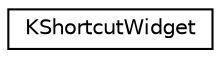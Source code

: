 digraph "Graphical Class Hierarchy"
{
  edge [fontname="Helvetica",fontsize="10",labelfontname="Helvetica",labelfontsize="10"];
  node [fontname="Helvetica",fontsize="10",shape=record];
  rankdir="LR";
  Node0 [label="KShortcutWidget",height=0.2,width=0.4,color="black", fillcolor="white", style="filled",URL="$classKShortcutWidget.html"];
}
